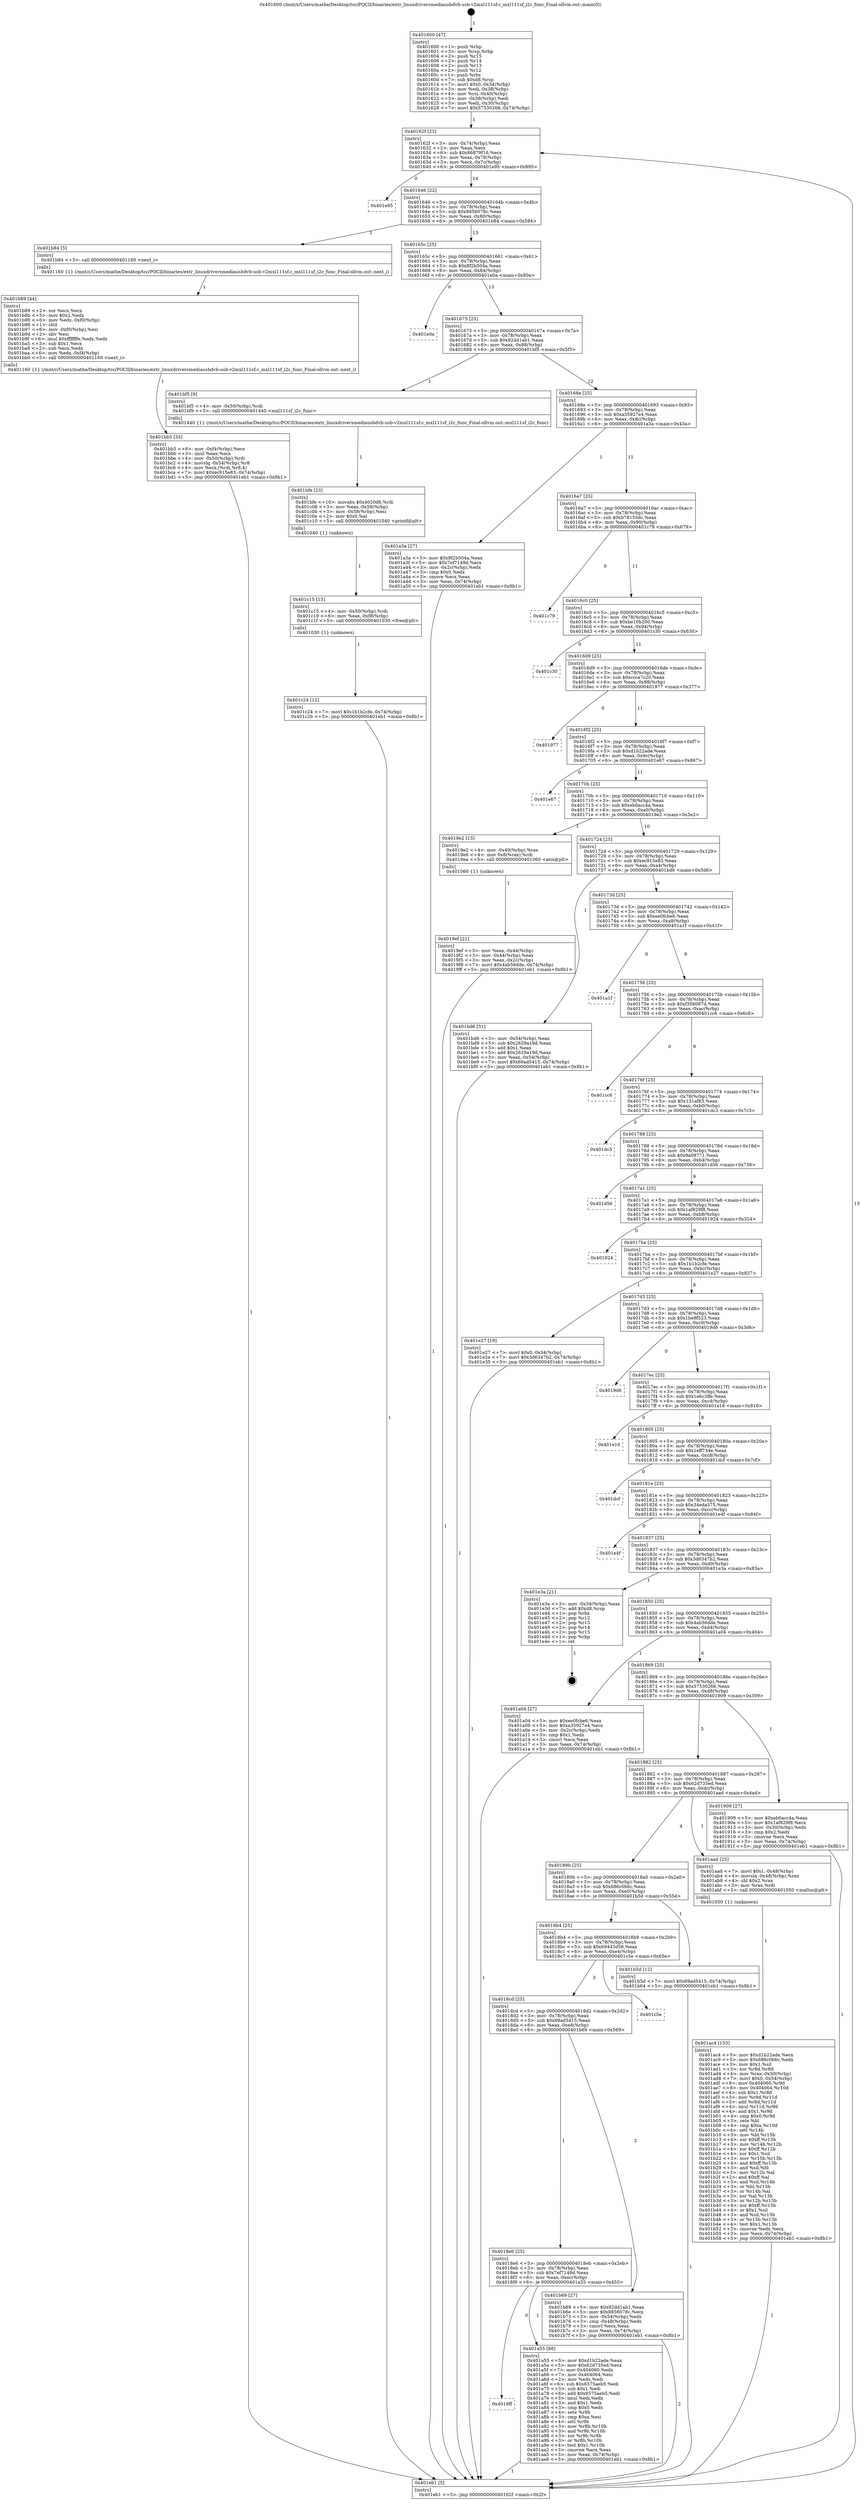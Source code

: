 digraph "0x401600" {
  label = "0x401600 (/mnt/c/Users/mathe/Desktop/tcc/POCII/binaries/extr_linuxdriversmediausbdvb-usb-v2mxl111sf.c_mxl111sf_i2c_func_Final-ollvm.out::main(0))"
  labelloc = "t"
  node[shape=record]

  Entry [label="",width=0.3,height=0.3,shape=circle,fillcolor=black,style=filled]
  "0x40162f" [label="{
     0x40162f [23]\l
     | [instrs]\l
     &nbsp;&nbsp;0x40162f \<+3\>: mov -0x74(%rbp),%eax\l
     &nbsp;&nbsp;0x401632 \<+2\>: mov %eax,%ecx\l
     &nbsp;&nbsp;0x401634 \<+6\>: sub $0x86879f16,%ecx\l
     &nbsp;&nbsp;0x40163a \<+3\>: mov %eax,-0x78(%rbp)\l
     &nbsp;&nbsp;0x40163d \<+3\>: mov %ecx,-0x7c(%rbp)\l
     &nbsp;&nbsp;0x401640 \<+6\>: je 0000000000401e95 \<main+0x895\>\l
  }"]
  "0x401e95" [label="{
     0x401e95\l
  }", style=dashed]
  "0x401646" [label="{
     0x401646 [22]\l
     | [instrs]\l
     &nbsp;&nbsp;0x401646 \<+5\>: jmp 000000000040164b \<main+0x4b\>\l
     &nbsp;&nbsp;0x40164b \<+3\>: mov -0x78(%rbp),%eax\l
     &nbsp;&nbsp;0x40164e \<+5\>: sub $0x8856078c,%eax\l
     &nbsp;&nbsp;0x401653 \<+3\>: mov %eax,-0x80(%rbp)\l
     &nbsp;&nbsp;0x401656 \<+6\>: je 0000000000401b84 \<main+0x584\>\l
  }"]
  Exit [label="",width=0.3,height=0.3,shape=circle,fillcolor=black,style=filled,peripheries=2]
  "0x401b84" [label="{
     0x401b84 [5]\l
     | [instrs]\l
     &nbsp;&nbsp;0x401b84 \<+5\>: call 0000000000401160 \<next_i\>\l
     | [calls]\l
     &nbsp;&nbsp;0x401160 \{1\} (/mnt/c/Users/mathe/Desktop/tcc/POCII/binaries/extr_linuxdriversmediausbdvb-usb-v2mxl111sf.c_mxl111sf_i2c_func_Final-ollvm.out::next_i)\l
  }"]
  "0x40165c" [label="{
     0x40165c [25]\l
     | [instrs]\l
     &nbsp;&nbsp;0x40165c \<+5\>: jmp 0000000000401661 \<main+0x61\>\l
     &nbsp;&nbsp;0x401661 \<+3\>: mov -0x78(%rbp),%eax\l
     &nbsp;&nbsp;0x401664 \<+5\>: sub $0x8f2b504a,%eax\l
     &nbsp;&nbsp;0x401669 \<+6\>: mov %eax,-0x84(%rbp)\l
     &nbsp;&nbsp;0x40166f \<+6\>: je 0000000000401e0a \<main+0x80a\>\l
  }"]
  "0x401c24" [label="{
     0x401c24 [12]\l
     | [instrs]\l
     &nbsp;&nbsp;0x401c24 \<+7\>: movl $0x1b1b2cfe,-0x74(%rbp)\l
     &nbsp;&nbsp;0x401c2b \<+5\>: jmp 0000000000401eb1 \<main+0x8b1\>\l
  }"]
  "0x401e0a" [label="{
     0x401e0a\l
  }", style=dashed]
  "0x401675" [label="{
     0x401675 [25]\l
     | [instrs]\l
     &nbsp;&nbsp;0x401675 \<+5\>: jmp 000000000040167a \<main+0x7a\>\l
     &nbsp;&nbsp;0x40167a \<+3\>: mov -0x78(%rbp),%eax\l
     &nbsp;&nbsp;0x40167d \<+5\>: sub $0x92dd1ab1,%eax\l
     &nbsp;&nbsp;0x401682 \<+6\>: mov %eax,-0x88(%rbp)\l
     &nbsp;&nbsp;0x401688 \<+6\>: je 0000000000401bf5 \<main+0x5f5\>\l
  }"]
  "0x401c15" [label="{
     0x401c15 [15]\l
     | [instrs]\l
     &nbsp;&nbsp;0x401c15 \<+4\>: mov -0x50(%rbp),%rdi\l
     &nbsp;&nbsp;0x401c19 \<+6\>: mov %eax,-0xf8(%rbp)\l
     &nbsp;&nbsp;0x401c1f \<+5\>: call 0000000000401030 \<free@plt\>\l
     | [calls]\l
     &nbsp;&nbsp;0x401030 \{1\} (unknown)\l
  }"]
  "0x401bf5" [label="{
     0x401bf5 [9]\l
     | [instrs]\l
     &nbsp;&nbsp;0x401bf5 \<+4\>: mov -0x50(%rbp),%rdi\l
     &nbsp;&nbsp;0x401bf9 \<+5\>: call 0000000000401440 \<mxl111sf_i2c_func\>\l
     | [calls]\l
     &nbsp;&nbsp;0x401440 \{1\} (/mnt/c/Users/mathe/Desktop/tcc/POCII/binaries/extr_linuxdriversmediausbdvb-usb-v2mxl111sf.c_mxl111sf_i2c_func_Final-ollvm.out::mxl111sf_i2c_func)\l
  }"]
  "0x40168e" [label="{
     0x40168e [25]\l
     | [instrs]\l
     &nbsp;&nbsp;0x40168e \<+5\>: jmp 0000000000401693 \<main+0x93\>\l
     &nbsp;&nbsp;0x401693 \<+3\>: mov -0x78(%rbp),%eax\l
     &nbsp;&nbsp;0x401696 \<+5\>: sub $0xa35927e4,%eax\l
     &nbsp;&nbsp;0x40169b \<+6\>: mov %eax,-0x8c(%rbp)\l
     &nbsp;&nbsp;0x4016a1 \<+6\>: je 0000000000401a3a \<main+0x43a\>\l
  }"]
  "0x401bfe" [label="{
     0x401bfe [23]\l
     | [instrs]\l
     &nbsp;&nbsp;0x401bfe \<+10\>: movabs $0x4020d6,%rdi\l
     &nbsp;&nbsp;0x401c08 \<+3\>: mov %eax,-0x58(%rbp)\l
     &nbsp;&nbsp;0x401c0b \<+3\>: mov -0x58(%rbp),%esi\l
     &nbsp;&nbsp;0x401c0e \<+2\>: mov $0x0,%al\l
     &nbsp;&nbsp;0x401c10 \<+5\>: call 0000000000401040 \<printf@plt\>\l
     | [calls]\l
     &nbsp;&nbsp;0x401040 \{1\} (unknown)\l
  }"]
  "0x401a3a" [label="{
     0x401a3a [27]\l
     | [instrs]\l
     &nbsp;&nbsp;0x401a3a \<+5\>: mov $0x8f2b504a,%eax\l
     &nbsp;&nbsp;0x401a3f \<+5\>: mov $0x7ef7149d,%ecx\l
     &nbsp;&nbsp;0x401a44 \<+3\>: mov -0x2c(%rbp),%edx\l
     &nbsp;&nbsp;0x401a47 \<+3\>: cmp $0x0,%edx\l
     &nbsp;&nbsp;0x401a4a \<+3\>: cmove %ecx,%eax\l
     &nbsp;&nbsp;0x401a4d \<+3\>: mov %eax,-0x74(%rbp)\l
     &nbsp;&nbsp;0x401a50 \<+5\>: jmp 0000000000401eb1 \<main+0x8b1\>\l
  }"]
  "0x4016a7" [label="{
     0x4016a7 [25]\l
     | [instrs]\l
     &nbsp;&nbsp;0x4016a7 \<+5\>: jmp 00000000004016ac \<main+0xac\>\l
     &nbsp;&nbsp;0x4016ac \<+3\>: mov -0x78(%rbp),%eax\l
     &nbsp;&nbsp;0x4016af \<+5\>: sub $0xb78155dc,%eax\l
     &nbsp;&nbsp;0x4016b4 \<+6\>: mov %eax,-0x90(%rbp)\l
     &nbsp;&nbsp;0x4016ba \<+6\>: je 0000000000401c79 \<main+0x679\>\l
  }"]
  "0x401bb5" [label="{
     0x401bb5 [33]\l
     | [instrs]\l
     &nbsp;&nbsp;0x401bb5 \<+6\>: mov -0xf4(%rbp),%ecx\l
     &nbsp;&nbsp;0x401bbb \<+3\>: imul %eax,%ecx\l
     &nbsp;&nbsp;0x401bbe \<+4\>: mov -0x50(%rbp),%rdi\l
     &nbsp;&nbsp;0x401bc2 \<+4\>: movslq -0x54(%rbp),%r8\l
     &nbsp;&nbsp;0x401bc6 \<+4\>: mov %ecx,(%rdi,%r8,4)\l
     &nbsp;&nbsp;0x401bca \<+7\>: movl $0xec915e83,-0x74(%rbp)\l
     &nbsp;&nbsp;0x401bd1 \<+5\>: jmp 0000000000401eb1 \<main+0x8b1\>\l
  }"]
  "0x401c79" [label="{
     0x401c79\l
  }", style=dashed]
  "0x4016c0" [label="{
     0x4016c0 [25]\l
     | [instrs]\l
     &nbsp;&nbsp;0x4016c0 \<+5\>: jmp 00000000004016c5 \<main+0xc5\>\l
     &nbsp;&nbsp;0x4016c5 \<+3\>: mov -0x78(%rbp),%eax\l
     &nbsp;&nbsp;0x4016c8 \<+5\>: sub $0xbe10b200,%eax\l
     &nbsp;&nbsp;0x4016cd \<+6\>: mov %eax,-0x94(%rbp)\l
     &nbsp;&nbsp;0x4016d3 \<+6\>: je 0000000000401c30 \<main+0x630\>\l
  }"]
  "0x401b89" [label="{
     0x401b89 [44]\l
     | [instrs]\l
     &nbsp;&nbsp;0x401b89 \<+2\>: xor %ecx,%ecx\l
     &nbsp;&nbsp;0x401b8b \<+5\>: mov $0x2,%edx\l
     &nbsp;&nbsp;0x401b90 \<+6\>: mov %edx,-0xf0(%rbp)\l
     &nbsp;&nbsp;0x401b96 \<+1\>: cltd\l
     &nbsp;&nbsp;0x401b97 \<+6\>: mov -0xf0(%rbp),%esi\l
     &nbsp;&nbsp;0x401b9d \<+2\>: idiv %esi\l
     &nbsp;&nbsp;0x401b9f \<+6\>: imul $0xfffffffe,%edx,%edx\l
     &nbsp;&nbsp;0x401ba5 \<+3\>: sub $0x1,%ecx\l
     &nbsp;&nbsp;0x401ba8 \<+2\>: sub %ecx,%edx\l
     &nbsp;&nbsp;0x401baa \<+6\>: mov %edx,-0xf4(%rbp)\l
     &nbsp;&nbsp;0x401bb0 \<+5\>: call 0000000000401160 \<next_i\>\l
     | [calls]\l
     &nbsp;&nbsp;0x401160 \{1\} (/mnt/c/Users/mathe/Desktop/tcc/POCII/binaries/extr_linuxdriversmediausbdvb-usb-v2mxl111sf.c_mxl111sf_i2c_func_Final-ollvm.out::next_i)\l
  }"]
  "0x401c30" [label="{
     0x401c30\l
  }", style=dashed]
  "0x4016d9" [label="{
     0x4016d9 [25]\l
     | [instrs]\l
     &nbsp;&nbsp;0x4016d9 \<+5\>: jmp 00000000004016de \<main+0xde\>\l
     &nbsp;&nbsp;0x4016de \<+3\>: mov -0x78(%rbp),%eax\l
     &nbsp;&nbsp;0x4016e1 \<+5\>: sub $0xccca7c20,%eax\l
     &nbsp;&nbsp;0x4016e6 \<+6\>: mov %eax,-0x98(%rbp)\l
     &nbsp;&nbsp;0x4016ec \<+6\>: je 0000000000401977 \<main+0x377\>\l
  }"]
  "0x401ac4" [label="{
     0x401ac4 [153]\l
     | [instrs]\l
     &nbsp;&nbsp;0x401ac4 \<+5\>: mov $0xd1b22ade,%ecx\l
     &nbsp;&nbsp;0x401ac9 \<+5\>: mov $0x686c0b6c,%edx\l
     &nbsp;&nbsp;0x401ace \<+3\>: mov $0x1,%sil\l
     &nbsp;&nbsp;0x401ad1 \<+3\>: xor %r8d,%r8d\l
     &nbsp;&nbsp;0x401ad4 \<+4\>: mov %rax,-0x50(%rbp)\l
     &nbsp;&nbsp;0x401ad8 \<+7\>: movl $0x0,-0x54(%rbp)\l
     &nbsp;&nbsp;0x401adf \<+8\>: mov 0x404060,%r9d\l
     &nbsp;&nbsp;0x401ae7 \<+8\>: mov 0x404064,%r10d\l
     &nbsp;&nbsp;0x401aef \<+4\>: sub $0x1,%r8d\l
     &nbsp;&nbsp;0x401af3 \<+3\>: mov %r9d,%r11d\l
     &nbsp;&nbsp;0x401af6 \<+3\>: add %r8d,%r11d\l
     &nbsp;&nbsp;0x401af9 \<+4\>: imul %r11d,%r9d\l
     &nbsp;&nbsp;0x401afd \<+4\>: and $0x1,%r9d\l
     &nbsp;&nbsp;0x401b01 \<+4\>: cmp $0x0,%r9d\l
     &nbsp;&nbsp;0x401b05 \<+3\>: sete %bl\l
     &nbsp;&nbsp;0x401b08 \<+4\>: cmp $0xa,%r10d\l
     &nbsp;&nbsp;0x401b0c \<+4\>: setl %r14b\l
     &nbsp;&nbsp;0x401b10 \<+3\>: mov %bl,%r15b\l
     &nbsp;&nbsp;0x401b13 \<+4\>: xor $0xff,%r15b\l
     &nbsp;&nbsp;0x401b17 \<+3\>: mov %r14b,%r12b\l
     &nbsp;&nbsp;0x401b1a \<+4\>: xor $0xff,%r12b\l
     &nbsp;&nbsp;0x401b1e \<+4\>: xor $0x1,%sil\l
     &nbsp;&nbsp;0x401b22 \<+3\>: mov %r15b,%r13b\l
     &nbsp;&nbsp;0x401b25 \<+4\>: and $0xff,%r13b\l
     &nbsp;&nbsp;0x401b29 \<+3\>: and %sil,%bl\l
     &nbsp;&nbsp;0x401b2c \<+3\>: mov %r12b,%al\l
     &nbsp;&nbsp;0x401b2f \<+2\>: and $0xff,%al\l
     &nbsp;&nbsp;0x401b31 \<+3\>: and %sil,%r14b\l
     &nbsp;&nbsp;0x401b34 \<+3\>: or %bl,%r13b\l
     &nbsp;&nbsp;0x401b37 \<+3\>: or %r14b,%al\l
     &nbsp;&nbsp;0x401b3a \<+3\>: xor %al,%r13b\l
     &nbsp;&nbsp;0x401b3d \<+3\>: or %r12b,%r15b\l
     &nbsp;&nbsp;0x401b40 \<+4\>: xor $0xff,%r15b\l
     &nbsp;&nbsp;0x401b44 \<+4\>: or $0x1,%sil\l
     &nbsp;&nbsp;0x401b48 \<+3\>: and %sil,%r15b\l
     &nbsp;&nbsp;0x401b4b \<+3\>: or %r15b,%r13b\l
     &nbsp;&nbsp;0x401b4e \<+4\>: test $0x1,%r13b\l
     &nbsp;&nbsp;0x401b52 \<+3\>: cmovne %edx,%ecx\l
     &nbsp;&nbsp;0x401b55 \<+3\>: mov %ecx,-0x74(%rbp)\l
     &nbsp;&nbsp;0x401b58 \<+5\>: jmp 0000000000401eb1 \<main+0x8b1\>\l
  }"]
  "0x401977" [label="{
     0x401977\l
  }", style=dashed]
  "0x4016f2" [label="{
     0x4016f2 [25]\l
     | [instrs]\l
     &nbsp;&nbsp;0x4016f2 \<+5\>: jmp 00000000004016f7 \<main+0xf7\>\l
     &nbsp;&nbsp;0x4016f7 \<+3\>: mov -0x78(%rbp),%eax\l
     &nbsp;&nbsp;0x4016fa \<+5\>: sub $0xd1b22ade,%eax\l
     &nbsp;&nbsp;0x4016ff \<+6\>: mov %eax,-0x9c(%rbp)\l
     &nbsp;&nbsp;0x401705 \<+6\>: je 0000000000401e67 \<main+0x867\>\l
  }"]
  "0x4018ff" [label="{
     0x4018ff\l
  }", style=dashed]
  "0x401e67" [label="{
     0x401e67\l
  }", style=dashed]
  "0x40170b" [label="{
     0x40170b [25]\l
     | [instrs]\l
     &nbsp;&nbsp;0x40170b \<+5\>: jmp 0000000000401710 \<main+0x110\>\l
     &nbsp;&nbsp;0x401710 \<+3\>: mov -0x78(%rbp),%eax\l
     &nbsp;&nbsp;0x401713 \<+5\>: sub $0xeb0acc4a,%eax\l
     &nbsp;&nbsp;0x401718 \<+6\>: mov %eax,-0xa0(%rbp)\l
     &nbsp;&nbsp;0x40171e \<+6\>: je 00000000004019e2 \<main+0x3e2\>\l
  }"]
  "0x401a55" [label="{
     0x401a55 [88]\l
     | [instrs]\l
     &nbsp;&nbsp;0x401a55 \<+5\>: mov $0xd1b22ade,%eax\l
     &nbsp;&nbsp;0x401a5a \<+5\>: mov $0x62d735ed,%ecx\l
     &nbsp;&nbsp;0x401a5f \<+7\>: mov 0x404060,%edx\l
     &nbsp;&nbsp;0x401a66 \<+7\>: mov 0x404064,%esi\l
     &nbsp;&nbsp;0x401a6d \<+2\>: mov %edx,%edi\l
     &nbsp;&nbsp;0x401a6f \<+6\>: sub $0x6575aeb5,%edi\l
     &nbsp;&nbsp;0x401a75 \<+3\>: sub $0x1,%edi\l
     &nbsp;&nbsp;0x401a78 \<+6\>: add $0x6575aeb5,%edi\l
     &nbsp;&nbsp;0x401a7e \<+3\>: imul %edi,%edx\l
     &nbsp;&nbsp;0x401a81 \<+3\>: and $0x1,%edx\l
     &nbsp;&nbsp;0x401a84 \<+3\>: cmp $0x0,%edx\l
     &nbsp;&nbsp;0x401a87 \<+4\>: sete %r8b\l
     &nbsp;&nbsp;0x401a8b \<+3\>: cmp $0xa,%esi\l
     &nbsp;&nbsp;0x401a8e \<+4\>: setl %r9b\l
     &nbsp;&nbsp;0x401a92 \<+3\>: mov %r8b,%r10b\l
     &nbsp;&nbsp;0x401a95 \<+3\>: and %r9b,%r10b\l
     &nbsp;&nbsp;0x401a98 \<+3\>: xor %r9b,%r8b\l
     &nbsp;&nbsp;0x401a9b \<+3\>: or %r8b,%r10b\l
     &nbsp;&nbsp;0x401a9e \<+4\>: test $0x1,%r10b\l
     &nbsp;&nbsp;0x401aa2 \<+3\>: cmovne %ecx,%eax\l
     &nbsp;&nbsp;0x401aa5 \<+3\>: mov %eax,-0x74(%rbp)\l
     &nbsp;&nbsp;0x401aa8 \<+5\>: jmp 0000000000401eb1 \<main+0x8b1\>\l
  }"]
  "0x4019e2" [label="{
     0x4019e2 [13]\l
     | [instrs]\l
     &nbsp;&nbsp;0x4019e2 \<+4\>: mov -0x40(%rbp),%rax\l
     &nbsp;&nbsp;0x4019e6 \<+4\>: mov 0x8(%rax),%rdi\l
     &nbsp;&nbsp;0x4019ea \<+5\>: call 0000000000401060 \<atoi@plt\>\l
     | [calls]\l
     &nbsp;&nbsp;0x401060 \{1\} (unknown)\l
  }"]
  "0x401724" [label="{
     0x401724 [25]\l
     | [instrs]\l
     &nbsp;&nbsp;0x401724 \<+5\>: jmp 0000000000401729 \<main+0x129\>\l
     &nbsp;&nbsp;0x401729 \<+3\>: mov -0x78(%rbp),%eax\l
     &nbsp;&nbsp;0x40172c \<+5\>: sub $0xec915e83,%eax\l
     &nbsp;&nbsp;0x401731 \<+6\>: mov %eax,-0xa4(%rbp)\l
     &nbsp;&nbsp;0x401737 \<+6\>: je 0000000000401bd6 \<main+0x5d6\>\l
  }"]
  "0x4018e6" [label="{
     0x4018e6 [25]\l
     | [instrs]\l
     &nbsp;&nbsp;0x4018e6 \<+5\>: jmp 00000000004018eb \<main+0x2eb\>\l
     &nbsp;&nbsp;0x4018eb \<+3\>: mov -0x78(%rbp),%eax\l
     &nbsp;&nbsp;0x4018ee \<+5\>: sub $0x7ef7149d,%eax\l
     &nbsp;&nbsp;0x4018f3 \<+6\>: mov %eax,-0xec(%rbp)\l
     &nbsp;&nbsp;0x4018f9 \<+6\>: je 0000000000401a55 \<main+0x455\>\l
  }"]
  "0x401bd6" [label="{
     0x401bd6 [31]\l
     | [instrs]\l
     &nbsp;&nbsp;0x401bd6 \<+3\>: mov -0x54(%rbp),%eax\l
     &nbsp;&nbsp;0x401bd9 \<+5\>: sub $0x2629a19d,%eax\l
     &nbsp;&nbsp;0x401bde \<+3\>: add $0x1,%eax\l
     &nbsp;&nbsp;0x401be1 \<+5\>: add $0x2629a19d,%eax\l
     &nbsp;&nbsp;0x401be6 \<+3\>: mov %eax,-0x54(%rbp)\l
     &nbsp;&nbsp;0x401be9 \<+7\>: movl $0x69ad5415,-0x74(%rbp)\l
     &nbsp;&nbsp;0x401bf0 \<+5\>: jmp 0000000000401eb1 \<main+0x8b1\>\l
  }"]
  "0x40173d" [label="{
     0x40173d [25]\l
     | [instrs]\l
     &nbsp;&nbsp;0x40173d \<+5\>: jmp 0000000000401742 \<main+0x142\>\l
     &nbsp;&nbsp;0x401742 \<+3\>: mov -0x78(%rbp),%eax\l
     &nbsp;&nbsp;0x401745 \<+5\>: sub $0xee0fcbe6,%eax\l
     &nbsp;&nbsp;0x40174a \<+6\>: mov %eax,-0xa8(%rbp)\l
     &nbsp;&nbsp;0x401750 \<+6\>: je 0000000000401a1f \<main+0x41f\>\l
  }"]
  "0x401b69" [label="{
     0x401b69 [27]\l
     | [instrs]\l
     &nbsp;&nbsp;0x401b69 \<+5\>: mov $0x92dd1ab1,%eax\l
     &nbsp;&nbsp;0x401b6e \<+5\>: mov $0x8856078c,%ecx\l
     &nbsp;&nbsp;0x401b73 \<+3\>: mov -0x54(%rbp),%edx\l
     &nbsp;&nbsp;0x401b76 \<+3\>: cmp -0x48(%rbp),%edx\l
     &nbsp;&nbsp;0x401b79 \<+3\>: cmovl %ecx,%eax\l
     &nbsp;&nbsp;0x401b7c \<+3\>: mov %eax,-0x74(%rbp)\l
     &nbsp;&nbsp;0x401b7f \<+5\>: jmp 0000000000401eb1 \<main+0x8b1\>\l
  }"]
  "0x401a1f" [label="{
     0x401a1f\l
  }", style=dashed]
  "0x401756" [label="{
     0x401756 [25]\l
     | [instrs]\l
     &nbsp;&nbsp;0x401756 \<+5\>: jmp 000000000040175b \<main+0x15b\>\l
     &nbsp;&nbsp;0x40175b \<+3\>: mov -0x78(%rbp),%eax\l
     &nbsp;&nbsp;0x40175e \<+5\>: sub $0xf356087d,%eax\l
     &nbsp;&nbsp;0x401763 \<+6\>: mov %eax,-0xac(%rbp)\l
     &nbsp;&nbsp;0x401769 \<+6\>: je 0000000000401cc6 \<main+0x6c6\>\l
  }"]
  "0x4018cd" [label="{
     0x4018cd [25]\l
     | [instrs]\l
     &nbsp;&nbsp;0x4018cd \<+5\>: jmp 00000000004018d2 \<main+0x2d2\>\l
     &nbsp;&nbsp;0x4018d2 \<+3\>: mov -0x78(%rbp),%eax\l
     &nbsp;&nbsp;0x4018d5 \<+5\>: sub $0x69ad5415,%eax\l
     &nbsp;&nbsp;0x4018da \<+6\>: mov %eax,-0xe8(%rbp)\l
     &nbsp;&nbsp;0x4018e0 \<+6\>: je 0000000000401b69 \<main+0x569\>\l
  }"]
  "0x401cc6" [label="{
     0x401cc6\l
  }", style=dashed]
  "0x40176f" [label="{
     0x40176f [25]\l
     | [instrs]\l
     &nbsp;&nbsp;0x40176f \<+5\>: jmp 0000000000401774 \<main+0x174\>\l
     &nbsp;&nbsp;0x401774 \<+3\>: mov -0x78(%rbp),%eax\l
     &nbsp;&nbsp;0x401777 \<+5\>: sub $0x131af83,%eax\l
     &nbsp;&nbsp;0x40177c \<+6\>: mov %eax,-0xb0(%rbp)\l
     &nbsp;&nbsp;0x401782 \<+6\>: je 0000000000401dc3 \<main+0x7c3\>\l
  }"]
  "0x401c5e" [label="{
     0x401c5e\l
  }", style=dashed]
  "0x401dc3" [label="{
     0x401dc3\l
  }", style=dashed]
  "0x401788" [label="{
     0x401788 [25]\l
     | [instrs]\l
     &nbsp;&nbsp;0x401788 \<+5\>: jmp 000000000040178d \<main+0x18d\>\l
     &nbsp;&nbsp;0x40178d \<+3\>: mov -0x78(%rbp),%eax\l
     &nbsp;&nbsp;0x401790 \<+5\>: sub $0x9a09771,%eax\l
     &nbsp;&nbsp;0x401795 \<+6\>: mov %eax,-0xb4(%rbp)\l
     &nbsp;&nbsp;0x40179b \<+6\>: je 0000000000401d56 \<main+0x756\>\l
  }"]
  "0x4018b4" [label="{
     0x4018b4 [25]\l
     | [instrs]\l
     &nbsp;&nbsp;0x4018b4 \<+5\>: jmp 00000000004018b9 \<main+0x2b9\>\l
     &nbsp;&nbsp;0x4018b9 \<+3\>: mov -0x78(%rbp),%eax\l
     &nbsp;&nbsp;0x4018bc \<+5\>: sub $0x69443d56,%eax\l
     &nbsp;&nbsp;0x4018c1 \<+6\>: mov %eax,-0xe4(%rbp)\l
     &nbsp;&nbsp;0x4018c7 \<+6\>: je 0000000000401c5e \<main+0x65e\>\l
  }"]
  "0x401d56" [label="{
     0x401d56\l
  }", style=dashed]
  "0x4017a1" [label="{
     0x4017a1 [25]\l
     | [instrs]\l
     &nbsp;&nbsp;0x4017a1 \<+5\>: jmp 00000000004017a6 \<main+0x1a6\>\l
     &nbsp;&nbsp;0x4017a6 \<+3\>: mov -0x78(%rbp),%eax\l
     &nbsp;&nbsp;0x4017a9 \<+5\>: sub $0x1af829f8,%eax\l
     &nbsp;&nbsp;0x4017ae \<+6\>: mov %eax,-0xb8(%rbp)\l
     &nbsp;&nbsp;0x4017b4 \<+6\>: je 0000000000401924 \<main+0x324\>\l
  }"]
  "0x401b5d" [label="{
     0x401b5d [12]\l
     | [instrs]\l
     &nbsp;&nbsp;0x401b5d \<+7\>: movl $0x69ad5415,-0x74(%rbp)\l
     &nbsp;&nbsp;0x401b64 \<+5\>: jmp 0000000000401eb1 \<main+0x8b1\>\l
  }"]
  "0x401924" [label="{
     0x401924\l
  }", style=dashed]
  "0x4017ba" [label="{
     0x4017ba [25]\l
     | [instrs]\l
     &nbsp;&nbsp;0x4017ba \<+5\>: jmp 00000000004017bf \<main+0x1bf\>\l
     &nbsp;&nbsp;0x4017bf \<+3\>: mov -0x78(%rbp),%eax\l
     &nbsp;&nbsp;0x4017c2 \<+5\>: sub $0x1b1b2cfe,%eax\l
     &nbsp;&nbsp;0x4017c7 \<+6\>: mov %eax,-0xbc(%rbp)\l
     &nbsp;&nbsp;0x4017cd \<+6\>: je 0000000000401e27 \<main+0x827\>\l
  }"]
  "0x40189b" [label="{
     0x40189b [25]\l
     | [instrs]\l
     &nbsp;&nbsp;0x40189b \<+5\>: jmp 00000000004018a0 \<main+0x2a0\>\l
     &nbsp;&nbsp;0x4018a0 \<+3\>: mov -0x78(%rbp),%eax\l
     &nbsp;&nbsp;0x4018a3 \<+5\>: sub $0x686c0b6c,%eax\l
     &nbsp;&nbsp;0x4018a8 \<+6\>: mov %eax,-0xe0(%rbp)\l
     &nbsp;&nbsp;0x4018ae \<+6\>: je 0000000000401b5d \<main+0x55d\>\l
  }"]
  "0x401e27" [label="{
     0x401e27 [19]\l
     | [instrs]\l
     &nbsp;&nbsp;0x401e27 \<+7\>: movl $0x0,-0x34(%rbp)\l
     &nbsp;&nbsp;0x401e2e \<+7\>: movl $0x3d6347b2,-0x74(%rbp)\l
     &nbsp;&nbsp;0x401e35 \<+5\>: jmp 0000000000401eb1 \<main+0x8b1\>\l
  }"]
  "0x4017d3" [label="{
     0x4017d3 [25]\l
     | [instrs]\l
     &nbsp;&nbsp;0x4017d3 \<+5\>: jmp 00000000004017d8 \<main+0x1d8\>\l
     &nbsp;&nbsp;0x4017d8 \<+3\>: mov -0x78(%rbp),%eax\l
     &nbsp;&nbsp;0x4017db \<+5\>: sub $0x1be8f523,%eax\l
     &nbsp;&nbsp;0x4017e0 \<+6\>: mov %eax,-0xc0(%rbp)\l
     &nbsp;&nbsp;0x4017e6 \<+6\>: je 00000000004019d6 \<main+0x3d6\>\l
  }"]
  "0x401aad" [label="{
     0x401aad [23]\l
     | [instrs]\l
     &nbsp;&nbsp;0x401aad \<+7\>: movl $0x1,-0x48(%rbp)\l
     &nbsp;&nbsp;0x401ab4 \<+4\>: movslq -0x48(%rbp),%rax\l
     &nbsp;&nbsp;0x401ab8 \<+4\>: shl $0x2,%rax\l
     &nbsp;&nbsp;0x401abc \<+3\>: mov %rax,%rdi\l
     &nbsp;&nbsp;0x401abf \<+5\>: call 0000000000401050 \<malloc@plt\>\l
     | [calls]\l
     &nbsp;&nbsp;0x401050 \{1\} (unknown)\l
  }"]
  "0x4019d6" [label="{
     0x4019d6\l
  }", style=dashed]
  "0x4017ec" [label="{
     0x4017ec [25]\l
     | [instrs]\l
     &nbsp;&nbsp;0x4017ec \<+5\>: jmp 00000000004017f1 \<main+0x1f1\>\l
     &nbsp;&nbsp;0x4017f1 \<+3\>: mov -0x78(%rbp),%eax\l
     &nbsp;&nbsp;0x4017f4 \<+5\>: sub $0x1e6c3ffe,%eax\l
     &nbsp;&nbsp;0x4017f9 \<+6\>: mov %eax,-0xc4(%rbp)\l
     &nbsp;&nbsp;0x4017ff \<+6\>: je 0000000000401e16 \<main+0x816\>\l
  }"]
  "0x4019ef" [label="{
     0x4019ef [21]\l
     | [instrs]\l
     &nbsp;&nbsp;0x4019ef \<+3\>: mov %eax,-0x44(%rbp)\l
     &nbsp;&nbsp;0x4019f2 \<+3\>: mov -0x44(%rbp),%eax\l
     &nbsp;&nbsp;0x4019f5 \<+3\>: mov %eax,-0x2c(%rbp)\l
     &nbsp;&nbsp;0x4019f8 \<+7\>: movl $0x4ab56dde,-0x74(%rbp)\l
     &nbsp;&nbsp;0x4019ff \<+5\>: jmp 0000000000401eb1 \<main+0x8b1\>\l
  }"]
  "0x401e16" [label="{
     0x401e16\l
  }", style=dashed]
  "0x401805" [label="{
     0x401805 [25]\l
     | [instrs]\l
     &nbsp;&nbsp;0x401805 \<+5\>: jmp 000000000040180a \<main+0x20a\>\l
     &nbsp;&nbsp;0x40180a \<+3\>: mov -0x78(%rbp),%eax\l
     &nbsp;&nbsp;0x40180d \<+5\>: sub $0x1eff734e,%eax\l
     &nbsp;&nbsp;0x401812 \<+6\>: mov %eax,-0xc8(%rbp)\l
     &nbsp;&nbsp;0x401818 \<+6\>: je 0000000000401dcf \<main+0x7cf\>\l
  }"]
  "0x401600" [label="{
     0x401600 [47]\l
     | [instrs]\l
     &nbsp;&nbsp;0x401600 \<+1\>: push %rbp\l
     &nbsp;&nbsp;0x401601 \<+3\>: mov %rsp,%rbp\l
     &nbsp;&nbsp;0x401604 \<+2\>: push %r15\l
     &nbsp;&nbsp;0x401606 \<+2\>: push %r14\l
     &nbsp;&nbsp;0x401608 \<+2\>: push %r13\l
     &nbsp;&nbsp;0x40160a \<+2\>: push %r12\l
     &nbsp;&nbsp;0x40160c \<+1\>: push %rbx\l
     &nbsp;&nbsp;0x40160d \<+7\>: sub $0xd8,%rsp\l
     &nbsp;&nbsp;0x401614 \<+7\>: movl $0x0,-0x34(%rbp)\l
     &nbsp;&nbsp;0x40161b \<+3\>: mov %edi,-0x38(%rbp)\l
     &nbsp;&nbsp;0x40161e \<+4\>: mov %rsi,-0x40(%rbp)\l
     &nbsp;&nbsp;0x401622 \<+3\>: mov -0x38(%rbp),%edi\l
     &nbsp;&nbsp;0x401625 \<+3\>: mov %edi,-0x30(%rbp)\l
     &nbsp;&nbsp;0x401628 \<+7\>: movl $0x57530266,-0x74(%rbp)\l
  }"]
  "0x401dcf" [label="{
     0x401dcf\l
  }", style=dashed]
  "0x40181e" [label="{
     0x40181e [25]\l
     | [instrs]\l
     &nbsp;&nbsp;0x40181e \<+5\>: jmp 0000000000401823 \<main+0x223\>\l
     &nbsp;&nbsp;0x401823 \<+3\>: mov -0x78(%rbp),%eax\l
     &nbsp;&nbsp;0x401826 \<+5\>: sub $0x34eda575,%eax\l
     &nbsp;&nbsp;0x40182b \<+6\>: mov %eax,-0xcc(%rbp)\l
     &nbsp;&nbsp;0x401831 \<+6\>: je 0000000000401e4f \<main+0x84f\>\l
  }"]
  "0x401eb1" [label="{
     0x401eb1 [5]\l
     | [instrs]\l
     &nbsp;&nbsp;0x401eb1 \<+5\>: jmp 000000000040162f \<main+0x2f\>\l
  }"]
  "0x401e4f" [label="{
     0x401e4f\l
  }", style=dashed]
  "0x401837" [label="{
     0x401837 [25]\l
     | [instrs]\l
     &nbsp;&nbsp;0x401837 \<+5\>: jmp 000000000040183c \<main+0x23c\>\l
     &nbsp;&nbsp;0x40183c \<+3\>: mov -0x78(%rbp),%eax\l
     &nbsp;&nbsp;0x40183f \<+5\>: sub $0x3d6347b2,%eax\l
     &nbsp;&nbsp;0x401844 \<+6\>: mov %eax,-0xd0(%rbp)\l
     &nbsp;&nbsp;0x40184a \<+6\>: je 0000000000401e3a \<main+0x83a\>\l
  }"]
  "0x401882" [label="{
     0x401882 [25]\l
     | [instrs]\l
     &nbsp;&nbsp;0x401882 \<+5\>: jmp 0000000000401887 \<main+0x287\>\l
     &nbsp;&nbsp;0x401887 \<+3\>: mov -0x78(%rbp),%eax\l
     &nbsp;&nbsp;0x40188a \<+5\>: sub $0x62d735ed,%eax\l
     &nbsp;&nbsp;0x40188f \<+6\>: mov %eax,-0xdc(%rbp)\l
     &nbsp;&nbsp;0x401895 \<+6\>: je 0000000000401aad \<main+0x4ad\>\l
  }"]
  "0x401e3a" [label="{
     0x401e3a [21]\l
     | [instrs]\l
     &nbsp;&nbsp;0x401e3a \<+3\>: mov -0x34(%rbp),%eax\l
     &nbsp;&nbsp;0x401e3d \<+7\>: add $0xd8,%rsp\l
     &nbsp;&nbsp;0x401e44 \<+1\>: pop %rbx\l
     &nbsp;&nbsp;0x401e45 \<+2\>: pop %r12\l
     &nbsp;&nbsp;0x401e47 \<+2\>: pop %r13\l
     &nbsp;&nbsp;0x401e49 \<+2\>: pop %r14\l
     &nbsp;&nbsp;0x401e4b \<+2\>: pop %r15\l
     &nbsp;&nbsp;0x401e4d \<+1\>: pop %rbp\l
     &nbsp;&nbsp;0x401e4e \<+1\>: ret\l
  }"]
  "0x401850" [label="{
     0x401850 [25]\l
     | [instrs]\l
     &nbsp;&nbsp;0x401850 \<+5\>: jmp 0000000000401855 \<main+0x255\>\l
     &nbsp;&nbsp;0x401855 \<+3\>: mov -0x78(%rbp),%eax\l
     &nbsp;&nbsp;0x401858 \<+5\>: sub $0x4ab56dde,%eax\l
     &nbsp;&nbsp;0x40185d \<+6\>: mov %eax,-0xd4(%rbp)\l
     &nbsp;&nbsp;0x401863 \<+6\>: je 0000000000401a04 \<main+0x404\>\l
  }"]
  "0x401909" [label="{
     0x401909 [27]\l
     | [instrs]\l
     &nbsp;&nbsp;0x401909 \<+5\>: mov $0xeb0acc4a,%eax\l
     &nbsp;&nbsp;0x40190e \<+5\>: mov $0x1af829f8,%ecx\l
     &nbsp;&nbsp;0x401913 \<+3\>: mov -0x30(%rbp),%edx\l
     &nbsp;&nbsp;0x401916 \<+3\>: cmp $0x2,%edx\l
     &nbsp;&nbsp;0x401919 \<+3\>: cmovne %ecx,%eax\l
     &nbsp;&nbsp;0x40191c \<+3\>: mov %eax,-0x74(%rbp)\l
     &nbsp;&nbsp;0x40191f \<+5\>: jmp 0000000000401eb1 \<main+0x8b1\>\l
  }"]
  "0x401a04" [label="{
     0x401a04 [27]\l
     | [instrs]\l
     &nbsp;&nbsp;0x401a04 \<+5\>: mov $0xee0fcbe6,%eax\l
     &nbsp;&nbsp;0x401a09 \<+5\>: mov $0xa35927e4,%ecx\l
     &nbsp;&nbsp;0x401a0e \<+3\>: mov -0x2c(%rbp),%edx\l
     &nbsp;&nbsp;0x401a11 \<+3\>: cmp $0x1,%edx\l
     &nbsp;&nbsp;0x401a14 \<+3\>: cmovl %ecx,%eax\l
     &nbsp;&nbsp;0x401a17 \<+3\>: mov %eax,-0x74(%rbp)\l
     &nbsp;&nbsp;0x401a1a \<+5\>: jmp 0000000000401eb1 \<main+0x8b1\>\l
  }"]
  "0x401869" [label="{
     0x401869 [25]\l
     | [instrs]\l
     &nbsp;&nbsp;0x401869 \<+5\>: jmp 000000000040186e \<main+0x26e\>\l
     &nbsp;&nbsp;0x40186e \<+3\>: mov -0x78(%rbp),%eax\l
     &nbsp;&nbsp;0x401871 \<+5\>: sub $0x57530266,%eax\l
     &nbsp;&nbsp;0x401876 \<+6\>: mov %eax,-0xd8(%rbp)\l
     &nbsp;&nbsp;0x40187c \<+6\>: je 0000000000401909 \<main+0x309\>\l
  }"]
  Entry -> "0x401600" [label=" 1"]
  "0x40162f" -> "0x401e95" [label=" 0"]
  "0x40162f" -> "0x401646" [label=" 14"]
  "0x401e3a" -> Exit [label=" 1"]
  "0x401646" -> "0x401b84" [label=" 1"]
  "0x401646" -> "0x40165c" [label=" 13"]
  "0x401e27" -> "0x401eb1" [label=" 1"]
  "0x40165c" -> "0x401e0a" [label=" 0"]
  "0x40165c" -> "0x401675" [label=" 13"]
  "0x401c24" -> "0x401eb1" [label=" 1"]
  "0x401675" -> "0x401bf5" [label=" 1"]
  "0x401675" -> "0x40168e" [label=" 12"]
  "0x401c15" -> "0x401c24" [label=" 1"]
  "0x40168e" -> "0x401a3a" [label=" 1"]
  "0x40168e" -> "0x4016a7" [label=" 11"]
  "0x401bfe" -> "0x401c15" [label=" 1"]
  "0x4016a7" -> "0x401c79" [label=" 0"]
  "0x4016a7" -> "0x4016c0" [label=" 11"]
  "0x401bf5" -> "0x401bfe" [label=" 1"]
  "0x4016c0" -> "0x401c30" [label=" 0"]
  "0x4016c0" -> "0x4016d9" [label=" 11"]
  "0x401bd6" -> "0x401eb1" [label=" 1"]
  "0x4016d9" -> "0x401977" [label=" 0"]
  "0x4016d9" -> "0x4016f2" [label=" 11"]
  "0x401bb5" -> "0x401eb1" [label=" 1"]
  "0x4016f2" -> "0x401e67" [label=" 0"]
  "0x4016f2" -> "0x40170b" [label=" 11"]
  "0x401b89" -> "0x401bb5" [label=" 1"]
  "0x40170b" -> "0x4019e2" [label=" 1"]
  "0x40170b" -> "0x401724" [label=" 10"]
  "0x401b84" -> "0x401b89" [label=" 1"]
  "0x401724" -> "0x401bd6" [label=" 1"]
  "0x401724" -> "0x40173d" [label=" 9"]
  "0x401b5d" -> "0x401eb1" [label=" 1"]
  "0x40173d" -> "0x401a1f" [label=" 0"]
  "0x40173d" -> "0x401756" [label=" 9"]
  "0x401ac4" -> "0x401eb1" [label=" 1"]
  "0x401756" -> "0x401cc6" [label=" 0"]
  "0x401756" -> "0x40176f" [label=" 9"]
  "0x401a55" -> "0x401eb1" [label=" 1"]
  "0x40176f" -> "0x401dc3" [label=" 0"]
  "0x40176f" -> "0x401788" [label=" 9"]
  "0x4018e6" -> "0x4018ff" [label=" 0"]
  "0x401788" -> "0x401d56" [label=" 0"]
  "0x401788" -> "0x4017a1" [label=" 9"]
  "0x401b69" -> "0x401eb1" [label=" 2"]
  "0x4017a1" -> "0x401924" [label=" 0"]
  "0x4017a1" -> "0x4017ba" [label=" 9"]
  "0x4018cd" -> "0x4018e6" [label=" 1"]
  "0x4017ba" -> "0x401e27" [label=" 1"]
  "0x4017ba" -> "0x4017d3" [label=" 8"]
  "0x401aad" -> "0x401ac4" [label=" 1"]
  "0x4017d3" -> "0x4019d6" [label=" 0"]
  "0x4017d3" -> "0x4017ec" [label=" 8"]
  "0x4018b4" -> "0x4018cd" [label=" 3"]
  "0x4017ec" -> "0x401e16" [label=" 0"]
  "0x4017ec" -> "0x401805" [label=" 8"]
  "0x4018e6" -> "0x401a55" [label=" 1"]
  "0x401805" -> "0x401dcf" [label=" 0"]
  "0x401805" -> "0x40181e" [label=" 8"]
  "0x40189b" -> "0x4018b4" [label=" 3"]
  "0x40181e" -> "0x401e4f" [label=" 0"]
  "0x40181e" -> "0x401837" [label=" 8"]
  "0x40189b" -> "0x401b5d" [label=" 1"]
  "0x401837" -> "0x401e3a" [label=" 1"]
  "0x401837" -> "0x401850" [label=" 7"]
  "0x4018cd" -> "0x401b69" [label=" 2"]
  "0x401850" -> "0x401a04" [label=" 1"]
  "0x401850" -> "0x401869" [label=" 6"]
  "0x401882" -> "0x40189b" [label=" 4"]
  "0x401869" -> "0x401909" [label=" 1"]
  "0x401869" -> "0x401882" [label=" 5"]
  "0x401909" -> "0x401eb1" [label=" 1"]
  "0x401600" -> "0x40162f" [label=" 1"]
  "0x401eb1" -> "0x40162f" [label=" 13"]
  "0x4019e2" -> "0x4019ef" [label=" 1"]
  "0x4019ef" -> "0x401eb1" [label=" 1"]
  "0x401a04" -> "0x401eb1" [label=" 1"]
  "0x401a3a" -> "0x401eb1" [label=" 1"]
  "0x4018b4" -> "0x401c5e" [label=" 0"]
  "0x401882" -> "0x401aad" [label=" 1"]
}

